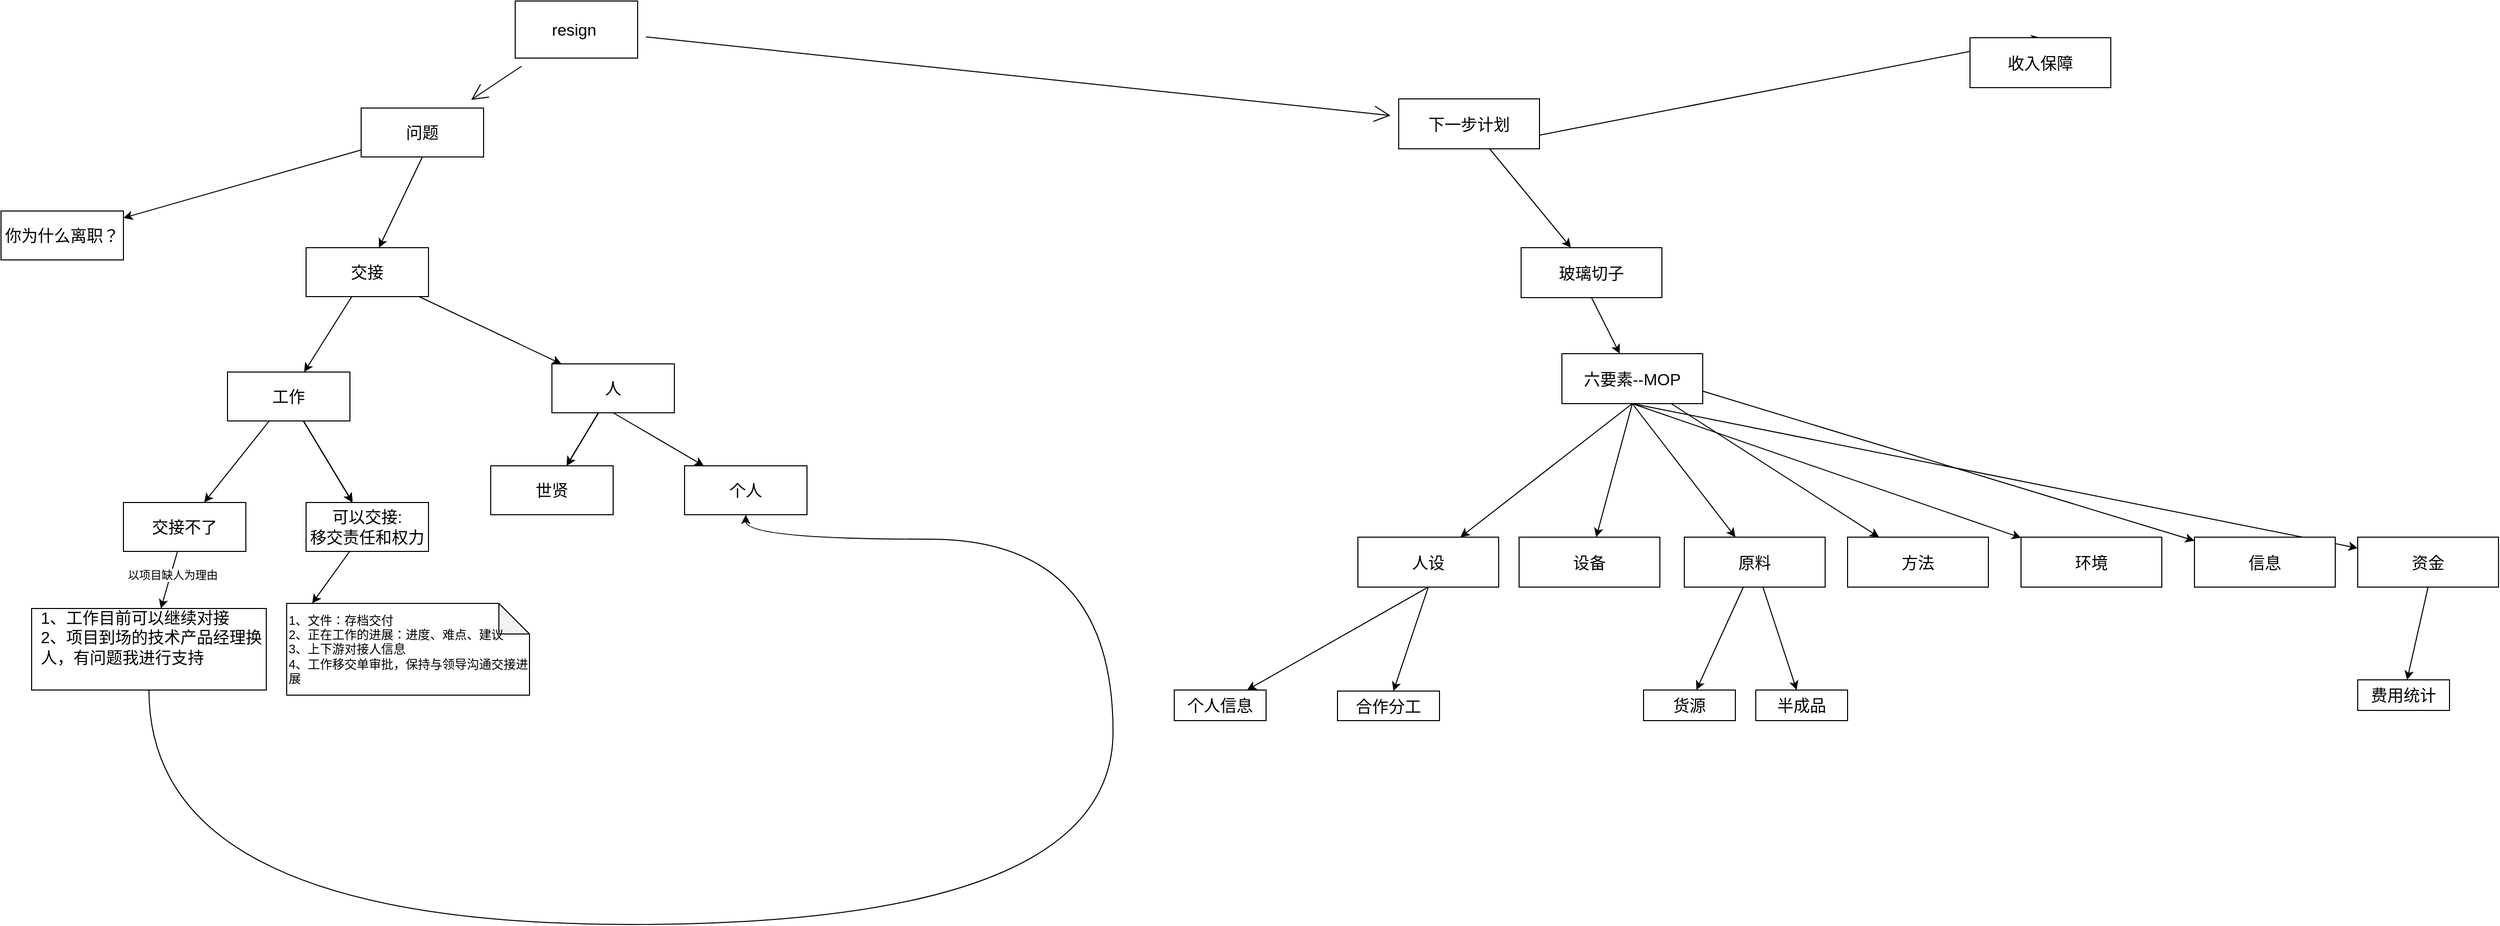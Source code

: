 <mxfile version="20.7.4" type="github">
  <diagram id="1aEEClQ9U-ESjYVgXYmn" name="第 1 页">
    <mxGraphModel dx="2309" dy="804" grid="1" gridSize="10" guides="1" tooltips="1" connect="1" arrows="1" fold="1" page="0" pageScale="1" pageWidth="827" pageHeight="1169" math="0" shadow="0">
      <root>
        <mxCell id="0" />
        <mxCell id="1" parent="0" />
        <mxCell id="aQ2xhZKoIx8xROYaaDXK-5" value="" style="rounded=1;orthogonalLoop=1;jettySize=auto;html=1;fontSize=12;endArrow=open;startSize=14;endSize=14;sourcePerimeterSpacing=8;targetPerimeterSpacing=8;" parent="1" source="_scqceFtBJjCkE2vxEVa-1" target="aQ2xhZKoIx8xROYaaDXK-4" edge="1">
          <mxGeometry relative="1" as="geometry" />
        </mxCell>
        <mxCell id="aQ2xhZKoIx8xROYaaDXK-7" value="" style="rounded=1;orthogonalLoop=1;jettySize=auto;html=1;fontSize=12;endArrow=open;startSize=14;endSize=14;sourcePerimeterSpacing=8;targetPerimeterSpacing=8;" parent="1" source="_scqceFtBJjCkE2vxEVa-1" target="aQ2xhZKoIx8xROYaaDXK-6" edge="1">
          <mxGeometry relative="1" as="geometry" />
        </mxCell>
        <mxCell id="_scqceFtBJjCkE2vxEVa-1" value="resign&amp;nbsp;" style="whiteSpace=wrap;html=1;fontSize=16;" parent="1" vertex="1">
          <mxGeometry x="4" y="64" width="120" height="56" as="geometry" />
        </mxCell>
        <mxCell id="wWD5kf36xDMMppYPNfPV-2" style="rounded=1;orthogonalLoop=1;jettySize=auto;html=1;" parent="1" source="aQ2xhZKoIx8xROYaaDXK-4" target="wWD5kf36xDMMppYPNfPV-1" edge="1">
          <mxGeometry relative="1" as="geometry" />
        </mxCell>
        <mxCell id="wWD5kf36xDMMppYPNfPV-4" style="rounded=1;orthogonalLoop=1;jettySize=auto;html=1;exitX=0.5;exitY=1;exitDx=0;exitDy=0;" parent="1" source="aQ2xhZKoIx8xROYaaDXK-4" target="wWD5kf36xDMMppYPNfPV-3" edge="1">
          <mxGeometry relative="1" as="geometry" />
        </mxCell>
        <mxCell id="aQ2xhZKoIx8xROYaaDXK-4" value="问题" style="whiteSpace=wrap;html=1;fontSize=16;" parent="1" vertex="1">
          <mxGeometry x="-147" y="169" width="120" height="48" as="geometry" />
        </mxCell>
        <mxCell id="wZYj10Ktc-ex54CvqPo8-2" style="rounded=0;orthogonalLoop=1;jettySize=auto;html=1;" edge="1" parent="1" source="aQ2xhZKoIx8xROYaaDXK-6" target="wZYj10Ktc-ex54CvqPo8-1">
          <mxGeometry relative="1" as="geometry" />
        </mxCell>
        <mxCell id="wZYj10Ktc-ex54CvqPo8-4" style="rounded=0;orthogonalLoop=1;jettySize=auto;html=1;exitX=0.5;exitY=1;exitDx=0;exitDy=0;entryX=0.5;entryY=0;entryDx=0;entryDy=0;" edge="1" parent="1" source="aQ2xhZKoIx8xROYaaDXK-6" target="wZYj10Ktc-ex54CvqPo8-3">
          <mxGeometry relative="1" as="geometry" />
        </mxCell>
        <mxCell id="aQ2xhZKoIx8xROYaaDXK-6" value="下一步计划" style="whiteSpace=wrap;html=1;fontSize=16;" parent="1" vertex="1">
          <mxGeometry x="870" y="160" width="138" height="49" as="geometry" />
        </mxCell>
        <mxCell id="wWD5kf36xDMMppYPNfPV-1" value="你为什么离职？" style="whiteSpace=wrap;html=1;fontSize=16;" parent="1" vertex="1">
          <mxGeometry x="-500" y="270" width="120" height="48" as="geometry" />
        </mxCell>
        <mxCell id="wWD5kf36xDMMppYPNfPV-6" style="rounded=1;orthogonalLoop=1;jettySize=auto;html=1;" parent="1" source="wWD5kf36xDMMppYPNfPV-3" target="wWD5kf36xDMMppYPNfPV-5" edge="1">
          <mxGeometry relative="1" as="geometry" />
        </mxCell>
        <mxCell id="wWD5kf36xDMMppYPNfPV-8" style="rounded=1;orthogonalLoop=1;jettySize=auto;html=1;" parent="1" source="wWD5kf36xDMMppYPNfPV-3" target="wWD5kf36xDMMppYPNfPV-7" edge="1">
          <mxGeometry relative="1" as="geometry" />
        </mxCell>
        <mxCell id="wWD5kf36xDMMppYPNfPV-3" value="交接" style="whiteSpace=wrap;html=1;fontSize=16;" parent="1" vertex="1">
          <mxGeometry x="-201" y="306" width="120" height="48" as="geometry" />
        </mxCell>
        <mxCell id="wWD5kf36xDMMppYPNfPV-10" style="rounded=1;orthogonalLoop=1;jettySize=auto;html=1;" parent="1" source="wWD5kf36xDMMppYPNfPV-5" target="wWD5kf36xDMMppYPNfPV-9" edge="1">
          <mxGeometry relative="1" as="geometry" />
        </mxCell>
        <mxCell id="wWD5kf36xDMMppYPNfPV-11" value="" style="rounded=1;orthogonalLoop=1;jettySize=auto;html=1;" parent="1" source="wWD5kf36xDMMppYPNfPV-5" target="wWD5kf36xDMMppYPNfPV-9" edge="1">
          <mxGeometry relative="1" as="geometry" />
        </mxCell>
        <mxCell id="wWD5kf36xDMMppYPNfPV-12" value="" style="rounded=1;orthogonalLoop=1;jettySize=auto;html=1;" parent="1" source="wWD5kf36xDMMppYPNfPV-5" target="wWD5kf36xDMMppYPNfPV-9" edge="1">
          <mxGeometry relative="1" as="geometry" />
        </mxCell>
        <mxCell id="wWD5kf36xDMMppYPNfPV-14" style="rounded=1;orthogonalLoop=1;jettySize=auto;html=1;" parent="1" source="wWD5kf36xDMMppYPNfPV-5" target="wWD5kf36xDMMppYPNfPV-13" edge="1">
          <mxGeometry relative="1" as="geometry" />
        </mxCell>
        <mxCell id="wWD5kf36xDMMppYPNfPV-5" value="工作" style="whiteSpace=wrap;html=1;fontSize=16;" parent="1" vertex="1">
          <mxGeometry x="-278" y="428" width="120" height="48" as="geometry" />
        </mxCell>
        <mxCell id="wWD5kf36xDMMppYPNfPV-20" value="" style="edgeStyle=none;rounded=1;orthogonalLoop=1;jettySize=auto;html=1;" parent="1" source="wWD5kf36xDMMppYPNfPV-7" target="wWD5kf36xDMMppYPNfPV-19" edge="1">
          <mxGeometry relative="1" as="geometry" />
        </mxCell>
        <mxCell id="wWD5kf36xDMMppYPNfPV-21" value="" style="edgeStyle=none;rounded=1;orthogonalLoop=1;jettySize=auto;html=1;" parent="1" source="wWD5kf36xDMMppYPNfPV-7" target="wWD5kf36xDMMppYPNfPV-19" edge="1">
          <mxGeometry relative="1" as="geometry" />
        </mxCell>
        <mxCell id="wWD5kf36xDMMppYPNfPV-22" value="" style="edgeStyle=none;rounded=1;orthogonalLoop=1;jettySize=auto;html=1;" parent="1" source="wWD5kf36xDMMppYPNfPV-7" target="wWD5kf36xDMMppYPNfPV-19" edge="1">
          <mxGeometry relative="1" as="geometry" />
        </mxCell>
        <mxCell id="wWD5kf36xDMMppYPNfPV-24" style="edgeStyle=none;rounded=1;orthogonalLoop=1;jettySize=auto;html=1;exitX=0.5;exitY=1;exitDx=0;exitDy=0;" parent="1" source="wWD5kf36xDMMppYPNfPV-7" target="wWD5kf36xDMMppYPNfPV-23" edge="1">
          <mxGeometry relative="1" as="geometry" />
        </mxCell>
        <mxCell id="wWD5kf36xDMMppYPNfPV-7" value="人" style="whiteSpace=wrap;html=1;fontSize=16;" parent="1" vertex="1">
          <mxGeometry x="40" y="420" width="120" height="48" as="geometry" />
        </mxCell>
        <mxCell id="wWD5kf36xDMMppYPNfPV-16" style="edgeStyle=none;rounded=1;orthogonalLoop=1;jettySize=auto;html=1;entryX=0;entryY=0;entryDx=25;entryDy=0;entryPerimeter=0;" parent="1" source="wWD5kf36xDMMppYPNfPV-9" target="wWD5kf36xDMMppYPNfPV-15" edge="1">
          <mxGeometry relative="1" as="geometry" />
        </mxCell>
        <mxCell id="wWD5kf36xDMMppYPNfPV-9" value="可以交接:&lt;br&gt;移交责任和权力" style="whiteSpace=wrap;html=1;fontSize=16;" parent="1" vertex="1">
          <mxGeometry x="-201" y="556" width="120" height="48" as="geometry" />
        </mxCell>
        <mxCell id="wWD5kf36xDMMppYPNfPV-18" value="" style="edgeStyle=none;rounded=1;orthogonalLoop=1;jettySize=auto;html=1;" parent="1" source="wWD5kf36xDMMppYPNfPV-13" target="wWD5kf36xDMMppYPNfPV-17" edge="1">
          <mxGeometry relative="1" as="geometry" />
        </mxCell>
        <mxCell id="wWD5kf36xDMMppYPNfPV-25" value="以项目缺人为理由" style="edgeLabel;html=1;align=center;verticalAlign=middle;resizable=0;points=[];" parent="wWD5kf36xDMMppYPNfPV-18" vertex="1" connectable="0">
          <mxGeometry x="-0.211" y="1" relative="1" as="geometry">
            <mxPoint as="offset" />
          </mxGeometry>
        </mxCell>
        <mxCell id="wWD5kf36xDMMppYPNfPV-13" value="交接不了" style="whiteSpace=wrap;html=1;fontSize=16;" parent="1" vertex="1">
          <mxGeometry x="-380" y="556" width="120" height="48" as="geometry" />
        </mxCell>
        <mxCell id="wWD5kf36xDMMppYPNfPV-15" value="1、文件：存档交付&lt;br&gt;2、正在工作的进展：进度、难点、建议&lt;br&gt;3、上下游对接人信息&lt;br&gt;4、工作移交单审批，保持与领导沟通交接进展" style="shape=note;whiteSpace=wrap;html=1;backgroundOutline=1;darkOpacity=0.05;align=left;" parent="1" vertex="1">
          <mxGeometry x="-220" y="655" width="238" height="90" as="geometry" />
        </mxCell>
        <mxCell id="wWD5kf36xDMMppYPNfPV-29" value="" style="edgeStyle=orthogonalEdgeStyle;rounded=1;orthogonalLoop=1;jettySize=auto;html=1;curved=1;" parent="1" source="wWD5kf36xDMMppYPNfPV-17" target="wWD5kf36xDMMppYPNfPV-23" edge="1">
          <mxGeometry relative="1" as="geometry">
            <mxPoint x="-355" y="830" as="targetPoint" />
            <Array as="points">
              <mxPoint x="-355" y="970" />
              <mxPoint x="590" y="970" />
              <mxPoint x="590" y="592" />
            </Array>
          </mxGeometry>
        </mxCell>
        <mxCell id="wWD5kf36xDMMppYPNfPV-17" value="&lt;table&gt;&lt;tbody&gt;&lt;tr&gt;&lt;td&gt;&lt;br&gt;&lt;/td&gt;&lt;td&gt;1、工作目前可以继续对接&lt;br&gt;2、项目到场的技术产品经理换人，有问题我进行支持&lt;br&gt;&lt;/td&gt;&lt;/tr&gt;&lt;tr&gt;&lt;td&gt;&lt;br&gt;&lt;/td&gt;&lt;td&gt;&lt;br&gt;&lt;/td&gt;&lt;/tr&gt;&lt;/tbody&gt;&lt;/table&gt;" style="whiteSpace=wrap;html=1;fontSize=16;align=left;" parent="1" vertex="1">
          <mxGeometry x="-470" y="660" width="230" height="80" as="geometry" />
        </mxCell>
        <mxCell id="wWD5kf36xDMMppYPNfPV-19" value="世贤" style="whiteSpace=wrap;html=1;fontSize=16;" parent="1" vertex="1">
          <mxGeometry x="-20" y="520" width="120" height="48" as="geometry" />
        </mxCell>
        <mxCell id="wWD5kf36xDMMppYPNfPV-23" value="个人" style="whiteSpace=wrap;html=1;fontSize=16;" parent="1" vertex="1">
          <mxGeometry x="170" y="520" width="120" height="48" as="geometry" />
        </mxCell>
        <mxCell id="wZYj10Ktc-ex54CvqPo8-8" style="edgeStyle=none;rounded=0;orthogonalLoop=1;jettySize=auto;html=1;exitX=0.5;exitY=1;exitDx=0;exitDy=0;" edge="1" parent="1" source="wZYj10Ktc-ex54CvqPo8-1" target="wZYj10Ktc-ex54CvqPo8-7">
          <mxGeometry relative="1" as="geometry" />
        </mxCell>
        <mxCell id="wZYj10Ktc-ex54CvqPo8-1" value="玻璃切子" style="whiteSpace=wrap;html=1;fontSize=16;" vertex="1" parent="1">
          <mxGeometry x="990" y="306" width="138" height="49" as="geometry" />
        </mxCell>
        <mxCell id="wZYj10Ktc-ex54CvqPo8-3" value="收入保障" style="whiteSpace=wrap;html=1;fontSize=16;" vertex="1" parent="1">
          <mxGeometry x="1430" y="100" width="138" height="49" as="geometry" />
        </mxCell>
        <mxCell id="wZYj10Ktc-ex54CvqPo8-37" style="edgeStyle=none;rounded=0;orthogonalLoop=1;jettySize=auto;html=1;exitX=0.5;exitY=1;exitDx=0;exitDy=0;fontSize=20;" edge="1" parent="1" source="wZYj10Ktc-ex54CvqPo8-7" target="wZYj10Ktc-ex54CvqPo8-36">
          <mxGeometry relative="1" as="geometry" />
        </mxCell>
        <mxCell id="wZYj10Ktc-ex54CvqPo8-39" style="edgeStyle=none;rounded=0;orthogonalLoop=1;jettySize=auto;html=1;exitX=0.5;exitY=1;exitDx=0;exitDy=0;fontSize=20;" edge="1" parent="1" source="wZYj10Ktc-ex54CvqPo8-7" target="wZYj10Ktc-ex54CvqPo8-38">
          <mxGeometry relative="1" as="geometry" />
        </mxCell>
        <mxCell id="wZYj10Ktc-ex54CvqPo8-41" style="edgeStyle=none;rounded=0;orthogonalLoop=1;jettySize=auto;html=1;exitX=0.5;exitY=1;exitDx=0;exitDy=0;fontSize=20;" edge="1" parent="1" source="wZYj10Ktc-ex54CvqPo8-7" target="wZYj10Ktc-ex54CvqPo8-40">
          <mxGeometry relative="1" as="geometry" />
        </mxCell>
        <mxCell id="wZYj10Ktc-ex54CvqPo8-43" style="edgeStyle=none;rounded=0;orthogonalLoop=1;jettySize=auto;html=1;fontSize=20;" edge="1" parent="1" source="wZYj10Ktc-ex54CvqPo8-7" target="wZYj10Ktc-ex54CvqPo8-42">
          <mxGeometry relative="1" as="geometry" />
        </mxCell>
        <mxCell id="wZYj10Ktc-ex54CvqPo8-45" style="edgeStyle=none;rounded=0;orthogonalLoop=1;jettySize=auto;html=1;exitX=0.5;exitY=1;exitDx=0;exitDy=0;fontSize=20;" edge="1" parent="1" source="wZYj10Ktc-ex54CvqPo8-7" target="wZYj10Ktc-ex54CvqPo8-44">
          <mxGeometry relative="1" as="geometry" />
        </mxCell>
        <mxCell id="wZYj10Ktc-ex54CvqPo8-47" style="edgeStyle=none;rounded=0;orthogonalLoop=1;jettySize=auto;html=1;exitX=1;exitY=0.75;exitDx=0;exitDy=0;fontSize=20;" edge="1" parent="1" source="wZYj10Ktc-ex54CvqPo8-7" target="wZYj10Ktc-ex54CvqPo8-46">
          <mxGeometry relative="1" as="geometry" />
        </mxCell>
        <mxCell id="wZYj10Ktc-ex54CvqPo8-49" style="edgeStyle=none;rounded=0;orthogonalLoop=1;jettySize=auto;html=1;exitX=0.5;exitY=1;exitDx=0;exitDy=0;fontSize=20;" edge="1" parent="1" source="wZYj10Ktc-ex54CvqPo8-7" target="wZYj10Ktc-ex54CvqPo8-48">
          <mxGeometry relative="1" as="geometry" />
        </mxCell>
        <mxCell id="wZYj10Ktc-ex54CvqPo8-7" value="六要素--MOP" style="whiteSpace=wrap;html=1;fontSize=16;" vertex="1" parent="1">
          <mxGeometry x="1030" y="410" width="138" height="49" as="geometry" />
        </mxCell>
        <mxCell id="wZYj10Ktc-ex54CvqPo8-51" style="edgeStyle=none;rounded=0;orthogonalLoop=1;jettySize=auto;html=1;exitX=0.5;exitY=1;exitDx=0;exitDy=0;fontSize=20;" edge="1" parent="1" source="wZYj10Ktc-ex54CvqPo8-36" target="wZYj10Ktc-ex54CvqPo8-50">
          <mxGeometry relative="1" as="geometry" />
        </mxCell>
        <mxCell id="wZYj10Ktc-ex54CvqPo8-53" style="edgeStyle=none;rounded=0;orthogonalLoop=1;jettySize=auto;html=1;exitX=0.5;exitY=1;exitDx=0;exitDy=0;fontSize=20;" edge="1" parent="1" source="wZYj10Ktc-ex54CvqPo8-36" target="wZYj10Ktc-ex54CvqPo8-52">
          <mxGeometry relative="1" as="geometry" />
        </mxCell>
        <mxCell id="wZYj10Ktc-ex54CvqPo8-36" value="人设" style="whiteSpace=wrap;html=1;fontSize=16;" vertex="1" parent="1">
          <mxGeometry x="830" y="590" width="138" height="49" as="geometry" />
        </mxCell>
        <mxCell id="wZYj10Ktc-ex54CvqPo8-38" value="设备" style="whiteSpace=wrap;html=1;fontSize=16;" vertex="1" parent="1">
          <mxGeometry x="988" y="590" width="138" height="49" as="geometry" />
        </mxCell>
        <mxCell id="wZYj10Ktc-ex54CvqPo8-55" style="edgeStyle=none;rounded=0;orthogonalLoop=1;jettySize=auto;html=1;fontSize=20;" edge="1" parent="1" source="wZYj10Ktc-ex54CvqPo8-40" target="wZYj10Ktc-ex54CvqPo8-54">
          <mxGeometry relative="1" as="geometry" />
        </mxCell>
        <mxCell id="wZYj10Ktc-ex54CvqPo8-57" style="edgeStyle=none;rounded=0;orthogonalLoop=1;jettySize=auto;html=1;fontSize=20;" edge="1" parent="1" source="wZYj10Ktc-ex54CvqPo8-40" target="wZYj10Ktc-ex54CvqPo8-56">
          <mxGeometry relative="1" as="geometry" />
        </mxCell>
        <mxCell id="wZYj10Ktc-ex54CvqPo8-40" value="原料" style="whiteSpace=wrap;html=1;fontSize=16;" vertex="1" parent="1">
          <mxGeometry x="1150" y="590" width="138" height="49" as="geometry" />
        </mxCell>
        <mxCell id="wZYj10Ktc-ex54CvqPo8-42" value="方法" style="whiteSpace=wrap;html=1;fontSize=16;" vertex="1" parent="1">
          <mxGeometry x="1310" y="590" width="138" height="49" as="geometry" />
        </mxCell>
        <mxCell id="wZYj10Ktc-ex54CvqPo8-44" value="环境" style="whiteSpace=wrap;html=1;fontSize=16;" vertex="1" parent="1">
          <mxGeometry x="1480" y="590" width="138" height="49" as="geometry" />
        </mxCell>
        <mxCell id="wZYj10Ktc-ex54CvqPo8-46" value="信息" style="whiteSpace=wrap;html=1;fontSize=16;" vertex="1" parent="1">
          <mxGeometry x="1650" y="590" width="138" height="49" as="geometry" />
        </mxCell>
        <mxCell id="wZYj10Ktc-ex54CvqPo8-59" style="edgeStyle=none;rounded=0;orthogonalLoop=1;jettySize=auto;html=1;exitX=0.5;exitY=1;exitDx=0;exitDy=0;fontSize=20;" edge="1" parent="1" source="wZYj10Ktc-ex54CvqPo8-48" target="wZYj10Ktc-ex54CvqPo8-58">
          <mxGeometry relative="1" as="geometry" />
        </mxCell>
        <mxCell id="wZYj10Ktc-ex54CvqPo8-48" value="资金" style="whiteSpace=wrap;html=1;fontSize=16;" vertex="1" parent="1">
          <mxGeometry x="1810" y="590" width="138" height="49" as="geometry" />
        </mxCell>
        <mxCell id="wZYj10Ktc-ex54CvqPo8-50" value="个人信息" style="whiteSpace=wrap;html=1;fontSize=16;" vertex="1" parent="1">
          <mxGeometry x="650" y="740" width="90" height="30" as="geometry" />
        </mxCell>
        <mxCell id="wZYj10Ktc-ex54CvqPo8-52" value="合作分工" style="whiteSpace=wrap;html=1;fontSize=16;" vertex="1" parent="1">
          <mxGeometry x="810" y="741" width="100" height="29" as="geometry" />
        </mxCell>
        <mxCell id="wZYj10Ktc-ex54CvqPo8-54" value="货源" style="whiteSpace=wrap;html=1;fontSize=16;" vertex="1" parent="1">
          <mxGeometry x="1110" y="740" width="90" height="30" as="geometry" />
        </mxCell>
        <mxCell id="wZYj10Ktc-ex54CvqPo8-56" value="半成品" style="whiteSpace=wrap;html=1;fontSize=16;" vertex="1" parent="1">
          <mxGeometry x="1220" y="740" width="90" height="30" as="geometry" />
        </mxCell>
        <mxCell id="wZYj10Ktc-ex54CvqPo8-58" value="费用统计" style="whiteSpace=wrap;html=1;fontSize=16;" vertex="1" parent="1">
          <mxGeometry x="1810" y="730" width="90" height="30" as="geometry" />
        </mxCell>
      </root>
    </mxGraphModel>
  </diagram>
</mxfile>
